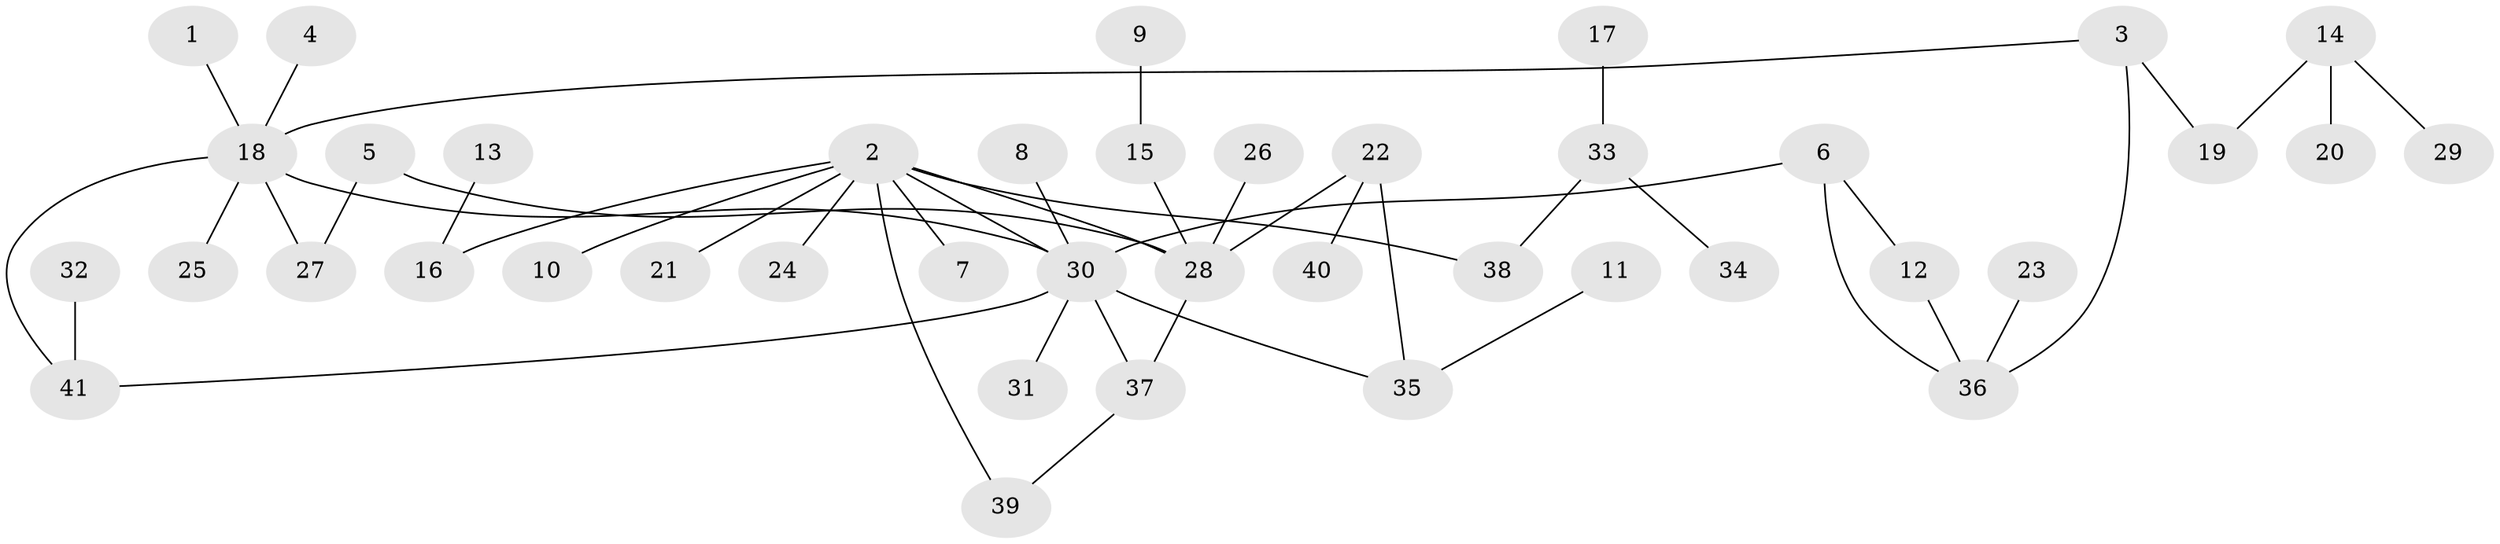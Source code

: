 // original degree distribution, {4: 0.08536585365853659, 5: 0.036585365853658534, 7: 0.012195121951219513, 6: 0.024390243902439025, 2: 0.23170731707317074, 1: 0.45121951219512196, 3: 0.15853658536585366}
// Generated by graph-tools (version 1.1) at 2025/25/03/09/25 03:25:25]
// undirected, 41 vertices, 47 edges
graph export_dot {
graph [start="1"]
  node [color=gray90,style=filled];
  1;
  2;
  3;
  4;
  5;
  6;
  7;
  8;
  9;
  10;
  11;
  12;
  13;
  14;
  15;
  16;
  17;
  18;
  19;
  20;
  21;
  22;
  23;
  24;
  25;
  26;
  27;
  28;
  29;
  30;
  31;
  32;
  33;
  34;
  35;
  36;
  37;
  38;
  39;
  40;
  41;
  1 -- 18 [weight=1.0];
  2 -- 7 [weight=1.0];
  2 -- 10 [weight=1.0];
  2 -- 16 [weight=1.0];
  2 -- 21 [weight=1.0];
  2 -- 24 [weight=1.0];
  2 -- 28 [weight=1.0];
  2 -- 30 [weight=1.0];
  2 -- 38 [weight=1.0];
  2 -- 39 [weight=1.0];
  3 -- 18 [weight=1.0];
  3 -- 19 [weight=1.0];
  3 -- 36 [weight=1.0];
  4 -- 18 [weight=1.0];
  5 -- 27 [weight=1.0];
  5 -- 28 [weight=1.0];
  6 -- 12 [weight=1.0];
  6 -- 30 [weight=1.0];
  6 -- 36 [weight=1.0];
  8 -- 30 [weight=1.0];
  9 -- 15 [weight=1.0];
  11 -- 35 [weight=1.0];
  12 -- 36 [weight=1.0];
  13 -- 16 [weight=1.0];
  14 -- 19 [weight=1.0];
  14 -- 20 [weight=1.0];
  14 -- 29 [weight=1.0];
  15 -- 28 [weight=1.0];
  17 -- 33 [weight=1.0];
  18 -- 25 [weight=1.0];
  18 -- 27 [weight=1.0];
  18 -- 30 [weight=1.0];
  18 -- 41 [weight=1.0];
  22 -- 28 [weight=1.0];
  22 -- 35 [weight=1.0];
  22 -- 40 [weight=1.0];
  23 -- 36 [weight=1.0];
  26 -- 28 [weight=1.0];
  28 -- 37 [weight=1.0];
  30 -- 31 [weight=1.0];
  30 -- 35 [weight=1.0];
  30 -- 37 [weight=1.0];
  30 -- 41 [weight=1.0];
  32 -- 41 [weight=1.0];
  33 -- 34 [weight=1.0];
  33 -- 38 [weight=1.0];
  37 -- 39 [weight=1.0];
}
